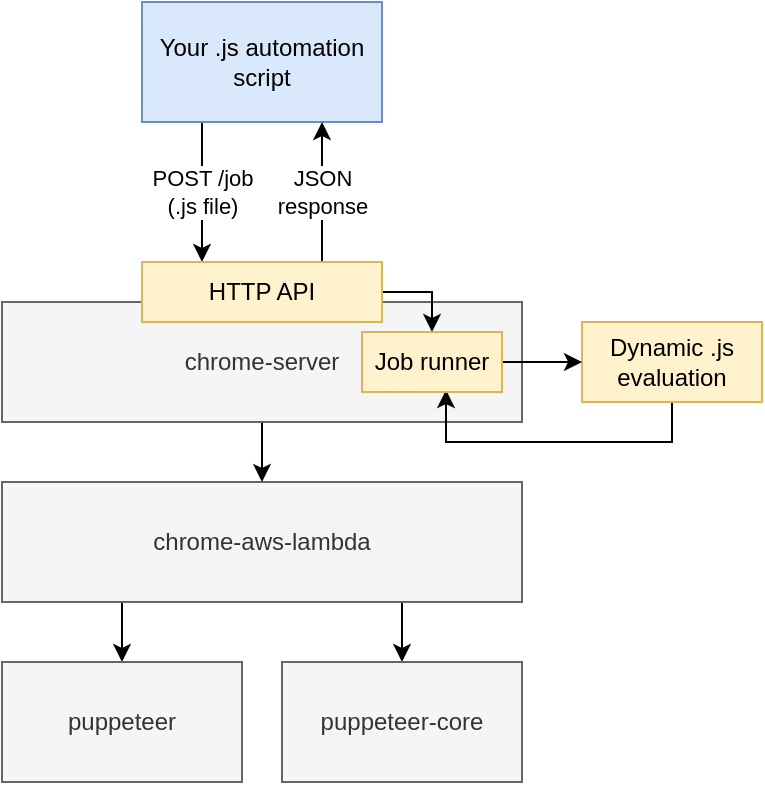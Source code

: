 <mxfile version="12.7.9" type="device"><diagram id="5T6MVCECHiwMpv9F_Xhb" name="Page-1"><mxGraphModel dx="927" dy="866" grid="1" gridSize="10" guides="1" tooltips="1" connect="1" arrows="1" fold="1" page="1" pageScale="1" pageWidth="850" pageHeight="1100" math="0" shadow="0"><root><mxCell id="0"/><mxCell id="1" parent="0"/><mxCell id="othXa3YgCTwWSQYT7peW-6" style="edgeStyle=orthogonalEdgeStyle;rounded=0;orthogonalLoop=1;jettySize=auto;html=1;exitX=0.75;exitY=1;exitDx=0;exitDy=0;entryX=0.5;entryY=0;entryDx=0;entryDy=0;" edge="1" parent="1" source="othXa3YgCTwWSQYT7peW-1" target="othXa3YgCTwWSQYT7peW-3"><mxGeometry relative="1" as="geometry"/></mxCell><mxCell id="othXa3YgCTwWSQYT7peW-7" style="edgeStyle=orthogonalEdgeStyle;rounded=0;orthogonalLoop=1;jettySize=auto;html=1;exitX=0.25;exitY=1;exitDx=0;exitDy=0;entryX=0.5;entryY=0;entryDx=0;entryDy=0;" edge="1" parent="1" source="othXa3YgCTwWSQYT7peW-1" target="othXa3YgCTwWSQYT7peW-2"><mxGeometry relative="1" as="geometry"/></mxCell><mxCell id="othXa3YgCTwWSQYT7peW-1" value="chrome-aws-lambda" style="rounded=0;whiteSpace=wrap;html=1;fillColor=#f5f5f5;strokeColor=#666666;fontColor=#333333;" vertex="1" parent="1"><mxGeometry x="190" y="260" width="260" height="60" as="geometry"/></mxCell><mxCell id="othXa3YgCTwWSQYT7peW-2" value="puppeteer" style="rounded=0;whiteSpace=wrap;html=1;fillColor=#f5f5f5;strokeColor=#666666;fontColor=#333333;" vertex="1" parent="1"><mxGeometry x="190" y="350" width="120" height="60" as="geometry"/></mxCell><mxCell id="othXa3YgCTwWSQYT7peW-3" value="puppeteer-core" style="rounded=0;whiteSpace=wrap;html=1;fillColor=#f5f5f5;strokeColor=#666666;fontColor=#333333;" vertex="1" parent="1"><mxGeometry x="330" y="350" width="120" height="60" as="geometry"/></mxCell><mxCell id="othXa3YgCTwWSQYT7peW-5" style="edgeStyle=orthogonalEdgeStyle;rounded=0;orthogonalLoop=1;jettySize=auto;html=1;exitX=0.5;exitY=1;exitDx=0;exitDy=0;entryX=0.5;entryY=0;entryDx=0;entryDy=0;" edge="1" parent="1" source="othXa3YgCTwWSQYT7peW-4" target="othXa3YgCTwWSQYT7peW-1"><mxGeometry relative="1" as="geometry"/></mxCell><mxCell id="othXa3YgCTwWSQYT7peW-4" value="chrome-server" style="rounded=0;whiteSpace=wrap;html=1;fillColor=#f5f5f5;strokeColor=#666666;fontColor=#333333;" vertex="1" parent="1"><mxGeometry x="190" y="170" width="260" height="60" as="geometry"/></mxCell><mxCell id="othXa3YgCTwWSQYT7peW-11" value="POST /job&lt;br&gt;(.js file)" style="edgeStyle=orthogonalEdgeStyle;rounded=0;orthogonalLoop=1;jettySize=auto;html=1;exitX=0.25;exitY=1;exitDx=0;exitDy=0;entryX=0.25;entryY=0;entryDx=0;entryDy=0;" edge="1" parent="1" source="othXa3YgCTwWSQYT7peW-8" target="othXa3YgCTwWSQYT7peW-10"><mxGeometry relative="1" as="geometry"/></mxCell><mxCell id="othXa3YgCTwWSQYT7peW-8" value="Your .js automation script" style="rounded=0;whiteSpace=wrap;html=1;fillColor=#dae8fc;strokeColor=#6c8ebf;" vertex="1" parent="1"><mxGeometry x="260" y="20" width="120" height="60" as="geometry"/></mxCell><mxCell id="othXa3YgCTwWSQYT7peW-12" value="JSON&lt;br&gt;response" style="edgeStyle=orthogonalEdgeStyle;rounded=0;orthogonalLoop=1;jettySize=auto;html=1;exitX=0.75;exitY=0;exitDx=0;exitDy=0;entryX=0.75;entryY=1;entryDx=0;entryDy=0;" edge="1" parent="1" source="othXa3YgCTwWSQYT7peW-10" target="othXa3YgCTwWSQYT7peW-8"><mxGeometry relative="1" as="geometry"/></mxCell><mxCell id="othXa3YgCTwWSQYT7peW-16" style="edgeStyle=orthogonalEdgeStyle;rounded=0;orthogonalLoop=1;jettySize=auto;html=1;exitX=1;exitY=0.5;exitDx=0;exitDy=0;entryX=0.5;entryY=0;entryDx=0;entryDy=0;" edge="1" parent="1" source="othXa3YgCTwWSQYT7peW-10" target="othXa3YgCTwWSQYT7peW-15"><mxGeometry relative="1" as="geometry"/></mxCell><mxCell id="othXa3YgCTwWSQYT7peW-10" value="HTTP API" style="rounded=0;whiteSpace=wrap;html=1;fillColor=#fff2cc;strokeColor=#d6b656;" vertex="1" parent="1"><mxGeometry x="260" y="150" width="120" height="30" as="geometry"/></mxCell><mxCell id="othXa3YgCTwWSQYT7peW-18" style="edgeStyle=orthogonalEdgeStyle;rounded=0;orthogonalLoop=1;jettySize=auto;html=1;exitX=0.5;exitY=1;exitDx=0;exitDy=0;entryX=0.6;entryY=0.967;entryDx=0;entryDy=0;entryPerimeter=0;" edge="1" parent="1" source="othXa3YgCTwWSQYT7peW-13" target="othXa3YgCTwWSQYT7peW-15"><mxGeometry relative="1" as="geometry"/></mxCell><mxCell id="othXa3YgCTwWSQYT7peW-13" value="Dynamic .js&lt;br&gt;evaluation" style="rounded=0;whiteSpace=wrap;html=1;fillColor=#fff2cc;strokeColor=#d6b656;" vertex="1" parent="1"><mxGeometry x="480" y="180" width="90" height="40" as="geometry"/></mxCell><mxCell id="othXa3YgCTwWSQYT7peW-19" style="edgeStyle=orthogonalEdgeStyle;rounded=0;orthogonalLoop=1;jettySize=auto;html=1;exitX=1;exitY=0.5;exitDx=0;exitDy=0;entryX=0;entryY=0.5;entryDx=0;entryDy=0;" edge="1" parent="1" source="othXa3YgCTwWSQYT7peW-15" target="othXa3YgCTwWSQYT7peW-13"><mxGeometry relative="1" as="geometry"/></mxCell><mxCell id="othXa3YgCTwWSQYT7peW-15" value="Job runner" style="rounded=0;whiteSpace=wrap;html=1;fillColor=#fff2cc;strokeColor=#d6b656;" vertex="1" parent="1"><mxGeometry x="370" y="185" width="70" height="30" as="geometry"/></mxCell></root></mxGraphModel></diagram></mxfile>